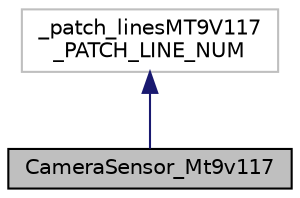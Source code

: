 digraph "CameraSensor_Mt9v117"
{
 // INTERACTIVE_SVG=YES
  edge [fontname="Helvetica",fontsize="10",labelfontname="Helvetica",labelfontsize="10"];
  node [fontname="Helvetica",fontsize="10",shape=record];
  Node1 [label="CameraSensor_Mt9v117",height=0.2,width=0.4,color="black", fillcolor="grey75", style="filled", fontcolor="black"];
  Node2 -> Node1 [dir="back",color="midnightblue",fontsize="10",style="solid",fontname="Helvetica"];
  Node2 [label="_patch_linesMT9V117\l_PATCH_LINE_NUM",height=0.2,width=0.4,color="grey75", fillcolor="white", style="filled"];
}
